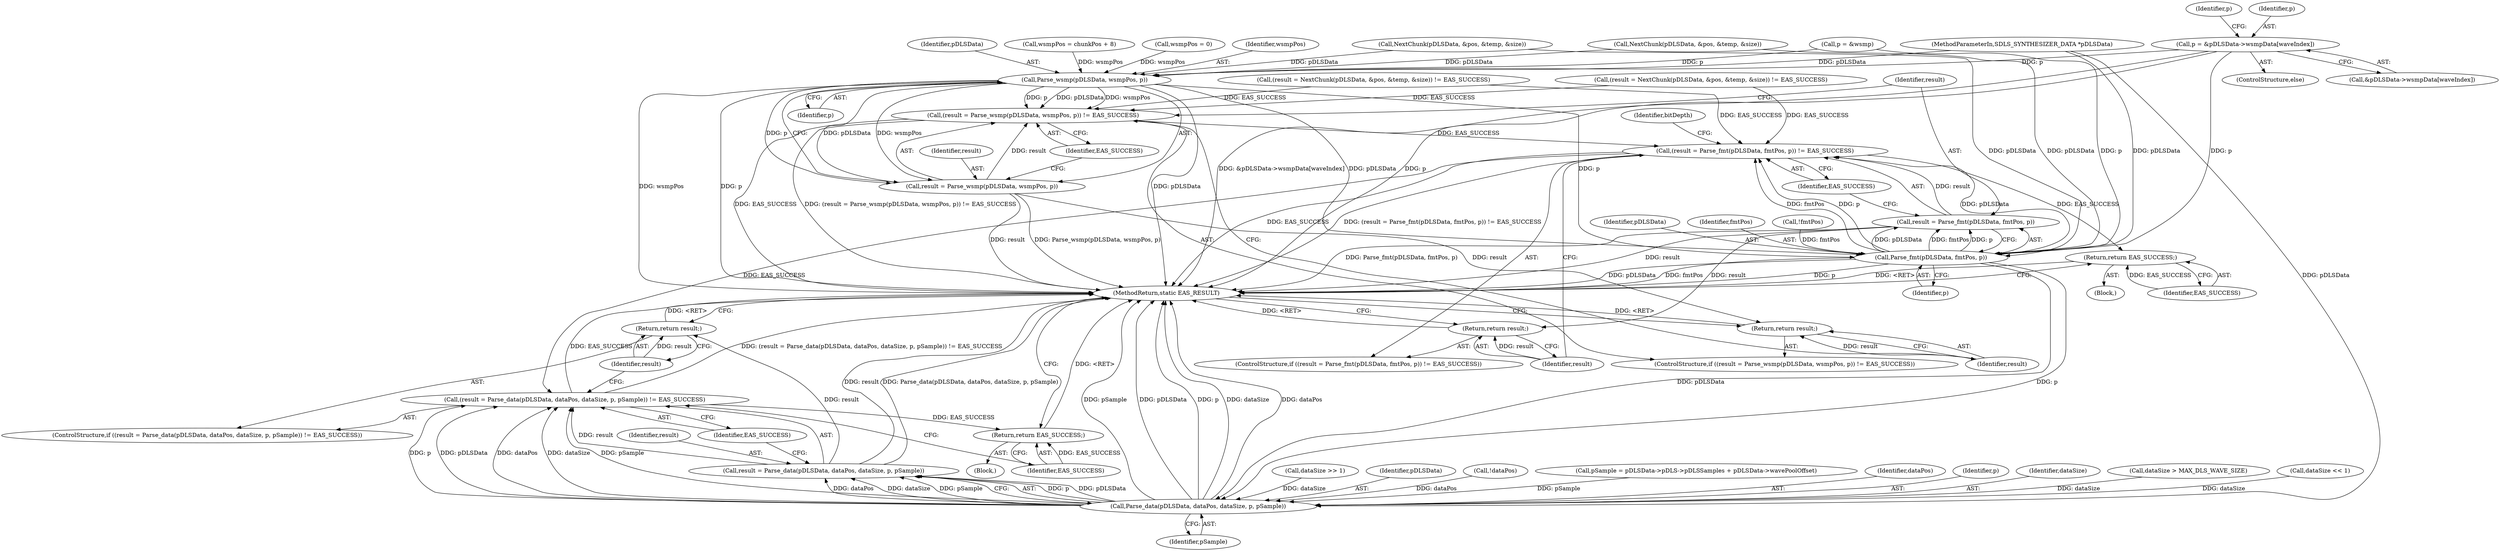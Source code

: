 digraph "0_Android_e999f077f6ef59d20282f1e04786816a31fb8be6@array" {
"1000273" [label="(Call,p = &pDLSData->wsmpData[waveIndex])"];
"1000327" [label="(Call,Parse_wsmp(pDLSData, wsmpPos, p))"];
"1000324" [label="(Call,(result = Parse_wsmp(pDLSData, wsmpPos, p)) != EAS_SUCCESS)"];
"1000335" [label="(Call,(result = Parse_fmt(pDLSData, fmtPos, p)) != EAS_SUCCESS)"];
"1000409" [label="(Return,return EAS_SUCCESS;)"];
"1000464" [label="(Call,(result = Parse_data(pDLSData, dataPos, dataSize, p, pSample)) != EAS_SUCCESS)"];
"1000476" [label="(Return,return EAS_SUCCESS;)"];
"1000325" [label="(Call,result = Parse_wsmp(pDLSData, wsmpPos, p))"];
"1000332" [label="(Return,return result;)"];
"1000338" [label="(Call,Parse_fmt(pDLSData, fmtPos, p))"];
"1000336" [label="(Call,result = Parse_fmt(pDLSData, fmtPos, p))"];
"1000343" [label="(Return,return result;)"];
"1000467" [label="(Call,Parse_data(pDLSData, dataPos, dataSize, p, pSample))"];
"1000465" [label="(Call,result = Parse_data(pDLSData, dataPos, dataSize, p, pSample))"];
"1000474" [label="(Return,return result;)"];
"1000327" [label="(Call,Parse_wsmp(pDLSData, wsmpPos, p))"];
"1000337" [label="(Identifier,result)"];
"1000334" [label="(ControlStructure,if ((result = Parse_fmt(pDLSData, fmtPos, p)) != EAS_SUCCESS))"];
"1000336" [label="(Call,result = Parse_fmt(pDLSData, fmtPos, p))"];
"1000465" [label="(Call,result = Parse_data(pDLSData, dataPos, dataSize, p, pSample))"];
"1000344" [label="(Identifier,result)"];
"1000362" [label="(Call,dataSize >> 1)"];
"1000272" [label="(ControlStructure,else)"];
"1000409" [label="(Return,return EAS_SUCCESS;)"];
"1000283" [label="(Identifier,p)"];
"1000268" [label="(Call,p = &wsmp)"];
"1000468" [label="(Identifier,pDLSData)"];
"1000323" [label="(ControlStructure,if ((result = Parse_wsmp(pDLSData, wsmpPos, p)) != EAS_SUCCESS))"];
"1000314" [label="(Call,!dataPos)"];
"1000330" [label="(Identifier,p)"];
"1000273" [label="(Call,p = &pDLSData->wsmpData[waveIndex])"];
"1000173" [label="(Call,(result = NextChunk(pDLSData, &pos, &temp, &size)) != EAS_SUCCESS)"];
"1000325" [label="(Call,result = Parse_wsmp(pDLSData, wsmpPos, p))"];
"1000472" [label="(Identifier,pSample)"];
"1000332" [label="(Return,return result;)"];
"1000466" [label="(Identifier,result)"];
"1000176" [label="(Call,NextChunk(pDLSData, &pos, &temp, &size))"];
"1000478" [label="(MethodReturn,static EAS_RESULT)"];
"1000464" [label="(Call,(result = Parse_data(pDLSData, dataPos, dataSize, p, pSample)) != EAS_SUCCESS)"];
"1000467" [label="(Call,Parse_data(pDLSData, dataPos, dataSize, p, pSample))"];
"1000411" [label="(Call,pSample = pDLSData->pDLS->pDLSSamples + pDLSData->wavePoolOffset)"];
"1000347" [label="(Identifier,bitDepth)"];
"1000469" [label="(Identifier,dataPos)"];
"1000471" [label="(Identifier,p)"];
"1000331" [label="(Identifier,EAS_SUCCESS)"];
"1000275" [label="(Call,&pDLSData->wsmpData[waveIndex])"];
"1000475" [label="(Identifier,result)"];
"1000274" [label="(Identifier,p)"];
"1000230" [label="(Call,wsmpPos = chunkPos + 8)"];
"1000134" [label="(Call,wsmpPos = 0)"];
"1000401" [label="(Block,)"];
"1000339" [label="(Identifier,pDLSData)"];
"1000340" [label="(Identifier,fmtPos)"];
"1000342" [label="(Identifier,EAS_SUCCESS)"];
"1000470" [label="(Identifier,dataSize)"];
"1000473" [label="(Identifier,EAS_SUCCESS)"];
"1000326" [label="(Identifier,result)"];
"1000324" [label="(Call,(result = Parse_wsmp(pDLSData, wsmpPos, p)) != EAS_SUCCESS)"];
"1000333" [label="(Identifier,result)"];
"1000341" [label="(Identifier,p)"];
"1000329" [label="(Identifier,wsmpPos)"];
"1000463" [label="(ControlStructure,if ((result = Parse_data(pDLSData, dataPos, dataSize, p, pSample)) != EAS_SUCCESS))"];
"1000212" [label="(Call,(result = NextChunk(pDLSData, &pos, &temp, &size)) != EAS_SUCCESS)"];
"1000328" [label="(Identifier,pDLSData)"];
"1000127" [label="(Block,)"];
"1000307" [label="(Call,!fmtPos)"];
"1000474" [label="(Return,return result;)"];
"1000410" [label="(Identifier,EAS_SUCCESS)"];
"1000256" [label="(Call,dataSize > MAX_DLS_WAVE_SIZE)"];
"1000338" [label="(Call,Parse_fmt(pDLSData, fmtPos, p))"];
"1000335" [label="(Call,(result = Parse_fmt(pDLSData, fmtPos, p)) != EAS_SUCCESS)"];
"1000476" [label="(Return,return EAS_SUCCESS;)"];
"1000343" [label="(Return,return result;)"];
"1000477" [label="(Identifier,EAS_SUCCESS)"];
"1000385" [label="(Call,dataSize << 1)"];
"1000124" [label="(MethodParameterIn,SDLS_SYNTHESIZER_DATA *pDLSData)"];
"1000215" [label="(Call,NextChunk(pDLSData, &pos, &temp, &size))"];
"1000273" -> "1000272"  [label="AST: "];
"1000273" -> "1000275"  [label="CFG: "];
"1000274" -> "1000273"  [label="AST: "];
"1000275" -> "1000273"  [label="AST: "];
"1000283" -> "1000273"  [label="CFG: "];
"1000273" -> "1000478"  [label="DDG: &pDLSData->wsmpData[waveIndex]"];
"1000273" -> "1000478"  [label="DDG: p"];
"1000273" -> "1000327"  [label="DDG: p"];
"1000273" -> "1000338"  [label="DDG: p"];
"1000327" -> "1000325"  [label="AST: "];
"1000327" -> "1000330"  [label="CFG: "];
"1000328" -> "1000327"  [label="AST: "];
"1000329" -> "1000327"  [label="AST: "];
"1000330" -> "1000327"  [label="AST: "];
"1000325" -> "1000327"  [label="CFG: "];
"1000327" -> "1000478"  [label="DDG: pDLSData"];
"1000327" -> "1000478"  [label="DDG: wsmpPos"];
"1000327" -> "1000478"  [label="DDG: p"];
"1000327" -> "1000324"  [label="DDG: pDLSData"];
"1000327" -> "1000324"  [label="DDG: wsmpPos"];
"1000327" -> "1000324"  [label="DDG: p"];
"1000327" -> "1000325"  [label="DDG: pDLSData"];
"1000327" -> "1000325"  [label="DDG: wsmpPos"];
"1000327" -> "1000325"  [label="DDG: p"];
"1000215" -> "1000327"  [label="DDG: pDLSData"];
"1000176" -> "1000327"  [label="DDG: pDLSData"];
"1000124" -> "1000327"  [label="DDG: pDLSData"];
"1000230" -> "1000327"  [label="DDG: wsmpPos"];
"1000134" -> "1000327"  [label="DDG: wsmpPos"];
"1000268" -> "1000327"  [label="DDG: p"];
"1000327" -> "1000338"  [label="DDG: pDLSData"];
"1000327" -> "1000338"  [label="DDG: p"];
"1000324" -> "1000323"  [label="AST: "];
"1000324" -> "1000331"  [label="CFG: "];
"1000325" -> "1000324"  [label="AST: "];
"1000331" -> "1000324"  [label="AST: "];
"1000333" -> "1000324"  [label="CFG: "];
"1000337" -> "1000324"  [label="CFG: "];
"1000324" -> "1000478"  [label="DDG: EAS_SUCCESS"];
"1000324" -> "1000478"  [label="DDG: (result = Parse_wsmp(pDLSData, wsmpPos, p)) != EAS_SUCCESS"];
"1000325" -> "1000324"  [label="DDG: result"];
"1000212" -> "1000324"  [label="DDG: EAS_SUCCESS"];
"1000173" -> "1000324"  [label="DDG: EAS_SUCCESS"];
"1000324" -> "1000335"  [label="DDG: EAS_SUCCESS"];
"1000335" -> "1000334"  [label="AST: "];
"1000335" -> "1000342"  [label="CFG: "];
"1000336" -> "1000335"  [label="AST: "];
"1000342" -> "1000335"  [label="AST: "];
"1000344" -> "1000335"  [label="CFG: "];
"1000347" -> "1000335"  [label="CFG: "];
"1000335" -> "1000478"  [label="DDG: EAS_SUCCESS"];
"1000335" -> "1000478"  [label="DDG: (result = Parse_fmt(pDLSData, fmtPos, p)) != EAS_SUCCESS"];
"1000336" -> "1000335"  [label="DDG: result"];
"1000338" -> "1000335"  [label="DDG: pDLSData"];
"1000338" -> "1000335"  [label="DDG: fmtPos"];
"1000338" -> "1000335"  [label="DDG: p"];
"1000212" -> "1000335"  [label="DDG: EAS_SUCCESS"];
"1000173" -> "1000335"  [label="DDG: EAS_SUCCESS"];
"1000335" -> "1000409"  [label="DDG: EAS_SUCCESS"];
"1000335" -> "1000464"  [label="DDG: EAS_SUCCESS"];
"1000409" -> "1000401"  [label="AST: "];
"1000409" -> "1000410"  [label="CFG: "];
"1000410" -> "1000409"  [label="AST: "];
"1000478" -> "1000409"  [label="CFG: "];
"1000409" -> "1000478"  [label="DDG: <RET>"];
"1000410" -> "1000409"  [label="DDG: EAS_SUCCESS"];
"1000464" -> "1000463"  [label="AST: "];
"1000464" -> "1000473"  [label="CFG: "];
"1000465" -> "1000464"  [label="AST: "];
"1000473" -> "1000464"  [label="AST: "];
"1000475" -> "1000464"  [label="CFG: "];
"1000477" -> "1000464"  [label="CFG: "];
"1000464" -> "1000478"  [label="DDG: (result = Parse_data(pDLSData, dataPos, dataSize, p, pSample)) != EAS_SUCCESS"];
"1000464" -> "1000478"  [label="DDG: EAS_SUCCESS"];
"1000465" -> "1000464"  [label="DDG: result"];
"1000467" -> "1000464"  [label="DDG: p"];
"1000467" -> "1000464"  [label="DDG: pDLSData"];
"1000467" -> "1000464"  [label="DDG: dataPos"];
"1000467" -> "1000464"  [label="DDG: dataSize"];
"1000467" -> "1000464"  [label="DDG: pSample"];
"1000464" -> "1000476"  [label="DDG: EAS_SUCCESS"];
"1000476" -> "1000127"  [label="AST: "];
"1000476" -> "1000477"  [label="CFG: "];
"1000477" -> "1000476"  [label="AST: "];
"1000478" -> "1000476"  [label="CFG: "];
"1000476" -> "1000478"  [label="DDG: <RET>"];
"1000477" -> "1000476"  [label="DDG: EAS_SUCCESS"];
"1000326" -> "1000325"  [label="AST: "];
"1000331" -> "1000325"  [label="CFG: "];
"1000325" -> "1000478"  [label="DDG: result"];
"1000325" -> "1000478"  [label="DDG: Parse_wsmp(pDLSData, wsmpPos, p)"];
"1000325" -> "1000332"  [label="DDG: result"];
"1000332" -> "1000323"  [label="AST: "];
"1000332" -> "1000333"  [label="CFG: "];
"1000333" -> "1000332"  [label="AST: "];
"1000478" -> "1000332"  [label="CFG: "];
"1000332" -> "1000478"  [label="DDG: <RET>"];
"1000333" -> "1000332"  [label="DDG: result"];
"1000338" -> "1000336"  [label="AST: "];
"1000338" -> "1000341"  [label="CFG: "];
"1000339" -> "1000338"  [label="AST: "];
"1000340" -> "1000338"  [label="AST: "];
"1000341" -> "1000338"  [label="AST: "];
"1000336" -> "1000338"  [label="CFG: "];
"1000338" -> "1000478"  [label="DDG: pDLSData"];
"1000338" -> "1000478"  [label="DDG: fmtPos"];
"1000338" -> "1000478"  [label="DDG: p"];
"1000338" -> "1000336"  [label="DDG: pDLSData"];
"1000338" -> "1000336"  [label="DDG: fmtPos"];
"1000338" -> "1000336"  [label="DDG: p"];
"1000215" -> "1000338"  [label="DDG: pDLSData"];
"1000176" -> "1000338"  [label="DDG: pDLSData"];
"1000124" -> "1000338"  [label="DDG: pDLSData"];
"1000307" -> "1000338"  [label="DDG: fmtPos"];
"1000268" -> "1000338"  [label="DDG: p"];
"1000338" -> "1000467"  [label="DDG: pDLSData"];
"1000338" -> "1000467"  [label="DDG: p"];
"1000337" -> "1000336"  [label="AST: "];
"1000342" -> "1000336"  [label="CFG: "];
"1000336" -> "1000478"  [label="DDG: Parse_fmt(pDLSData, fmtPos, p)"];
"1000336" -> "1000478"  [label="DDG: result"];
"1000336" -> "1000343"  [label="DDG: result"];
"1000343" -> "1000334"  [label="AST: "];
"1000343" -> "1000344"  [label="CFG: "];
"1000344" -> "1000343"  [label="AST: "];
"1000478" -> "1000343"  [label="CFG: "];
"1000343" -> "1000478"  [label="DDG: <RET>"];
"1000344" -> "1000343"  [label="DDG: result"];
"1000467" -> "1000465"  [label="AST: "];
"1000467" -> "1000472"  [label="CFG: "];
"1000468" -> "1000467"  [label="AST: "];
"1000469" -> "1000467"  [label="AST: "];
"1000470" -> "1000467"  [label="AST: "];
"1000471" -> "1000467"  [label="AST: "];
"1000472" -> "1000467"  [label="AST: "];
"1000465" -> "1000467"  [label="CFG: "];
"1000467" -> "1000478"  [label="DDG: pSample"];
"1000467" -> "1000478"  [label="DDG: pDLSData"];
"1000467" -> "1000478"  [label="DDG: dataPos"];
"1000467" -> "1000478"  [label="DDG: p"];
"1000467" -> "1000478"  [label="DDG: dataSize"];
"1000467" -> "1000465"  [label="DDG: p"];
"1000467" -> "1000465"  [label="DDG: pDLSData"];
"1000467" -> "1000465"  [label="DDG: dataPos"];
"1000467" -> "1000465"  [label="DDG: dataSize"];
"1000467" -> "1000465"  [label="DDG: pSample"];
"1000124" -> "1000467"  [label="DDG: pDLSData"];
"1000314" -> "1000467"  [label="DDG: dataPos"];
"1000385" -> "1000467"  [label="DDG: dataSize"];
"1000362" -> "1000467"  [label="DDG: dataSize"];
"1000256" -> "1000467"  [label="DDG: dataSize"];
"1000411" -> "1000467"  [label="DDG: pSample"];
"1000466" -> "1000465"  [label="AST: "];
"1000473" -> "1000465"  [label="CFG: "];
"1000465" -> "1000478"  [label="DDG: Parse_data(pDLSData, dataPos, dataSize, p, pSample)"];
"1000465" -> "1000478"  [label="DDG: result"];
"1000465" -> "1000474"  [label="DDG: result"];
"1000474" -> "1000463"  [label="AST: "];
"1000474" -> "1000475"  [label="CFG: "];
"1000475" -> "1000474"  [label="AST: "];
"1000478" -> "1000474"  [label="CFG: "];
"1000474" -> "1000478"  [label="DDG: <RET>"];
"1000475" -> "1000474"  [label="DDG: result"];
}
